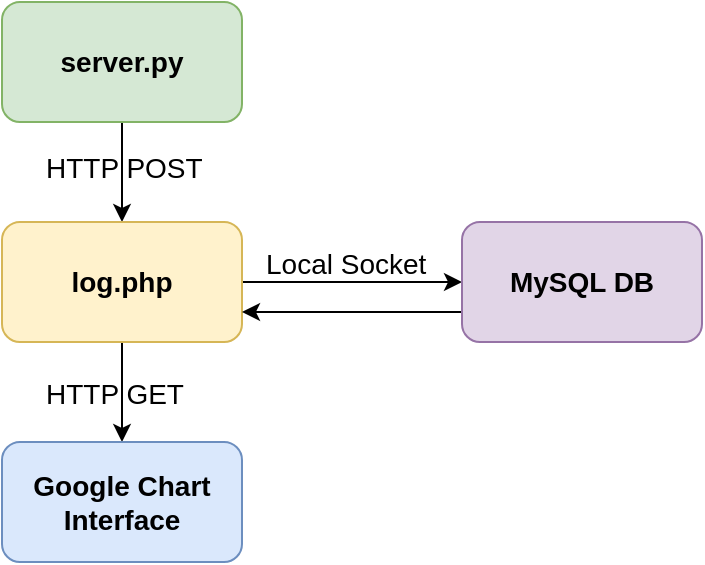 <mxfile version="10.6.5" type="device"><diagram id="uJaRmXyvHJ21yE4k8kIW" name="Page-1"><mxGraphModel dx="1394" dy="757" grid="1" gridSize="10" guides="1" tooltips="1" connect="1" arrows="1" fold="1" page="1" pageScale="1" pageWidth="850" pageHeight="1100" math="0" shadow="0"><root><mxCell id="0"/><mxCell id="1" parent="0"/><mxCell id="6TVzsUp9xaOMq-mRmDnQ-16" style="edgeStyle=orthogonalEdgeStyle;rounded=0;orthogonalLoop=1;jettySize=auto;html=1;exitX=0.5;exitY=1;exitDx=0;exitDy=0;entryX=0.5;entryY=0;entryDx=0;entryDy=0;fontSize=14;" edge="1" parent="1" source="6TVzsUp9xaOMq-mRmDnQ-1" target="6TVzsUp9xaOMq-mRmDnQ-4"><mxGeometry relative="1" as="geometry"/></mxCell><mxCell id="6TVzsUp9xaOMq-mRmDnQ-1" value="server.py" style="rounded=1;whiteSpace=wrap;html=1;fontSize=14;fontStyle=1;fillColor=#d5e8d4;strokeColor=#82b366;" vertex="1" parent="1"><mxGeometry x="220" y="260" width="120" height="60" as="geometry"/></mxCell><mxCell id="6TVzsUp9xaOMq-mRmDnQ-9" style="edgeStyle=orthogonalEdgeStyle;rounded=0;orthogonalLoop=1;jettySize=auto;html=1;entryX=0;entryY=0.5;entryDx=0;entryDy=0;fontSize=14;" edge="1" parent="1" source="6TVzsUp9xaOMq-mRmDnQ-4" target="6TVzsUp9xaOMq-mRmDnQ-8"><mxGeometry relative="1" as="geometry"/></mxCell><mxCell id="6TVzsUp9xaOMq-mRmDnQ-14" style="edgeStyle=orthogonalEdgeStyle;rounded=0;orthogonalLoop=1;jettySize=auto;html=1;entryX=0.5;entryY=0;entryDx=0;entryDy=0;fontSize=14;" edge="1" parent="1" source="6TVzsUp9xaOMq-mRmDnQ-4" target="6TVzsUp9xaOMq-mRmDnQ-13"><mxGeometry relative="1" as="geometry"/></mxCell><mxCell id="6TVzsUp9xaOMq-mRmDnQ-4" value="log.php" style="rounded=1;whiteSpace=wrap;html=1;fontSize=14;fillColor=#fff2cc;strokeColor=#d6b656;fontStyle=1" vertex="1" parent="1"><mxGeometry x="220" y="370" width="120" height="60" as="geometry"/></mxCell><mxCell id="6TVzsUp9xaOMq-mRmDnQ-6" value="HTTP POST" style="text;html=1;resizable=0;points=[];autosize=1;align=left;verticalAlign=top;spacingTop=-4;fontSize=14;" vertex="1" parent="1"><mxGeometry x="240" y="332" width="90" height="20" as="geometry"/></mxCell><mxCell id="6TVzsUp9xaOMq-mRmDnQ-10" style="edgeStyle=orthogonalEdgeStyle;rounded=0;orthogonalLoop=1;jettySize=auto;html=1;exitX=0;exitY=0.75;exitDx=0;exitDy=0;entryX=1;entryY=0.75;entryDx=0;entryDy=0;fontSize=14;" edge="1" parent="1" source="6TVzsUp9xaOMq-mRmDnQ-8" target="6TVzsUp9xaOMq-mRmDnQ-4"><mxGeometry relative="1" as="geometry"/></mxCell><mxCell id="6TVzsUp9xaOMq-mRmDnQ-8" value="MySQL DB" style="rounded=1;whiteSpace=wrap;html=1;fontSize=14;fillColor=#e1d5e7;strokeColor=#9673a6;fontStyle=1" vertex="1" parent="1"><mxGeometry x="450" y="370" width="120" height="60" as="geometry"/></mxCell><mxCell id="6TVzsUp9xaOMq-mRmDnQ-11" value="Local Socket" style="text;html=1;resizable=0;points=[];autosize=1;align=left;verticalAlign=top;spacingTop=-4;fontSize=14;" vertex="1" parent="1"><mxGeometry x="350" y="380" width="100" height="20" as="geometry"/></mxCell><mxCell id="6TVzsUp9xaOMq-mRmDnQ-13" value="Google Chart Interface" style="rounded=1;whiteSpace=wrap;html=1;fontSize=14;fillColor=#dae8fc;strokeColor=#6c8ebf;fontStyle=1" vertex="1" parent="1"><mxGeometry x="220" y="480" width="120" height="60" as="geometry"/></mxCell><mxCell id="6TVzsUp9xaOMq-mRmDnQ-15" value="HTTP GET" style="text;html=1;resizable=0;points=[];autosize=1;align=left;verticalAlign=top;spacingTop=-4;fontSize=14;" vertex="1" parent="1"><mxGeometry x="240" y="445" width="80" height="20" as="geometry"/></mxCell></root></mxGraphModel></diagram></mxfile>